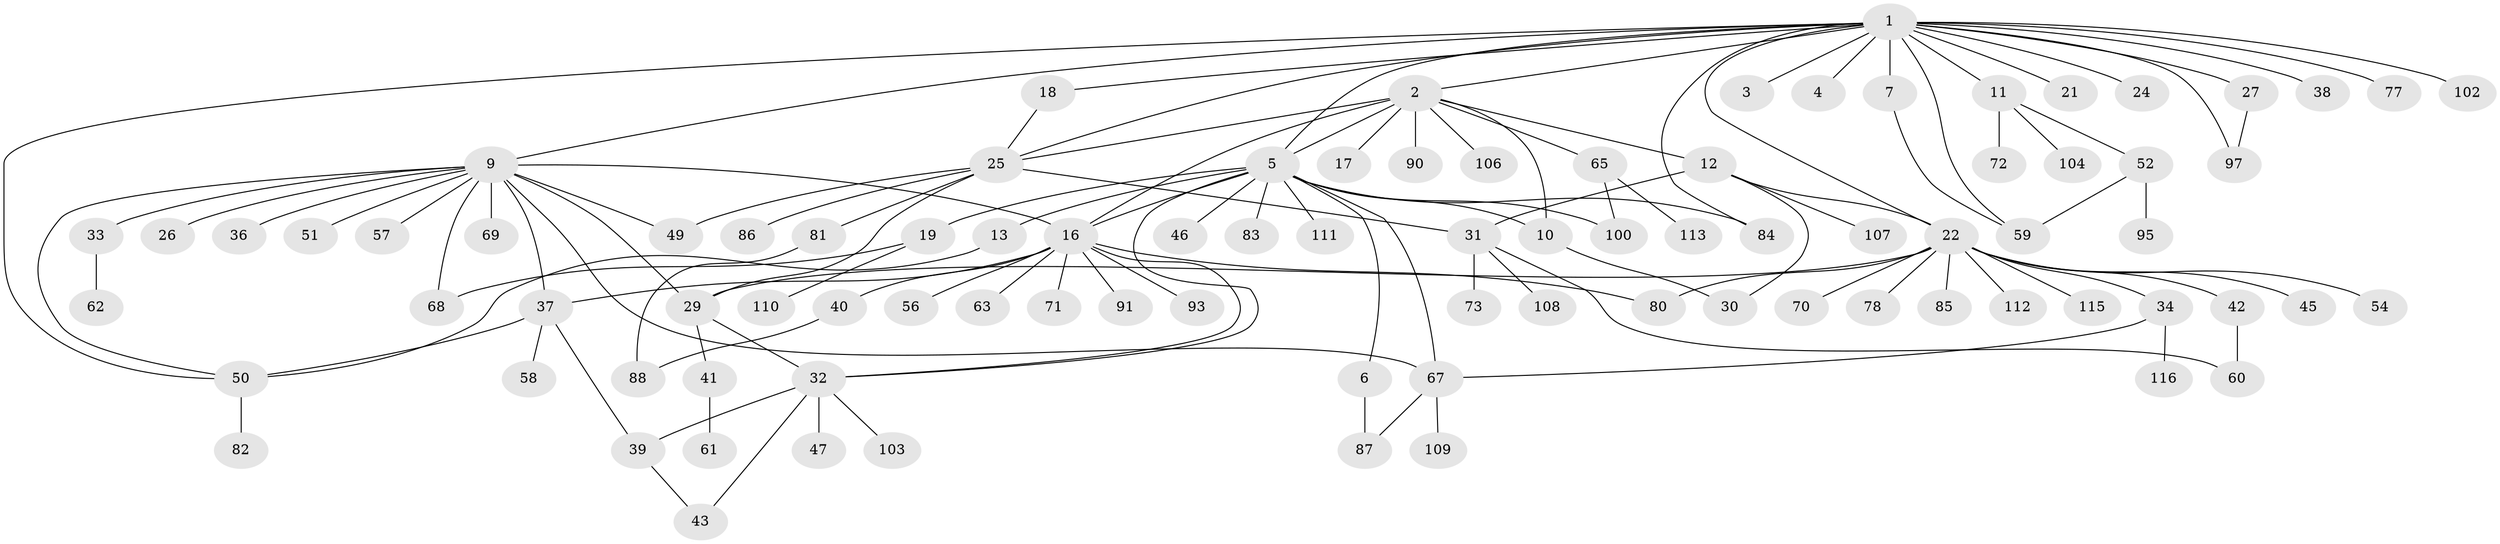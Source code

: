 // original degree distribution, {21: 0.008620689655172414, 12: 0.008620689655172414, 1: 0.49137931034482757, 15: 0.008620689655172414, 2: 0.25862068965517243, 8: 0.034482758620689655, 3: 0.07758620689655173, 4: 0.034482758620689655, 5: 0.017241379310344827, 6: 0.02586206896551724, 9: 0.017241379310344827, 7: 0.017241379310344827}
// Generated by graph-tools (version 1.1) at 2025/11/02/27/25 16:11:13]
// undirected, 90 vertices, 121 edges
graph export_dot {
graph [start="1"]
  node [color=gray90,style=filled];
  1 [super="+14"];
  2 [super="+8"];
  3;
  4;
  5 [super="+89"];
  6;
  7;
  9 [super="+20"];
  10;
  11 [super="+15"];
  12 [super="+55"];
  13;
  16 [super="+28"];
  17;
  18 [super="+76"];
  19 [super="+64"];
  21 [super="+35"];
  22 [super="+23"];
  24;
  25 [super="+44"];
  26;
  27;
  29 [super="+66"];
  30;
  31 [super="+74"];
  32 [super="+75"];
  33;
  34;
  36;
  37 [super="+48"];
  38;
  39 [super="+98"];
  40;
  41 [super="+53"];
  42;
  43 [super="+96"];
  45;
  46;
  47;
  49;
  50 [super="+99"];
  51;
  52 [super="+79"];
  54;
  56;
  57 [super="+92"];
  58;
  59;
  60;
  61;
  62;
  63;
  65;
  67 [super="+105"];
  68;
  69;
  70;
  71;
  72;
  73;
  77;
  78;
  80;
  81;
  82;
  83 [super="+101"];
  84;
  85;
  86 [super="+94"];
  87;
  88;
  90;
  91;
  93 [super="+114"];
  95;
  97;
  100;
  102;
  103;
  104;
  106;
  107;
  108;
  109;
  110;
  111;
  112;
  113;
  115;
  116;
  1 -- 2;
  1 -- 3;
  1 -- 4;
  1 -- 5;
  1 -- 7;
  1 -- 9;
  1 -- 11 [weight=2];
  1 -- 18;
  1 -- 21;
  1 -- 22;
  1 -- 24;
  1 -- 27;
  1 -- 38;
  1 -- 50;
  1 -- 59;
  1 -- 77;
  1 -- 84;
  1 -- 97;
  1 -- 102;
  1 -- 25;
  2 -- 5;
  2 -- 10;
  2 -- 12;
  2 -- 16 [weight=2];
  2 -- 17;
  2 -- 25;
  2 -- 65;
  2 -- 90;
  2 -- 106;
  5 -- 6;
  5 -- 10;
  5 -- 13;
  5 -- 19;
  5 -- 32;
  5 -- 46;
  5 -- 67;
  5 -- 83;
  5 -- 84;
  5 -- 100;
  5 -- 111;
  5 -- 16;
  6 -- 87;
  7 -- 59;
  9 -- 26;
  9 -- 37 [weight=2];
  9 -- 50;
  9 -- 51;
  9 -- 57;
  9 -- 69;
  9 -- 33;
  9 -- 67;
  9 -- 36;
  9 -- 68;
  9 -- 49;
  9 -- 29;
  9 -- 16;
  10 -- 30;
  11 -- 52;
  11 -- 104;
  11 -- 72;
  12 -- 22;
  12 -- 30;
  12 -- 107;
  12 -- 31;
  13 -- 50;
  16 -- 32;
  16 -- 40;
  16 -- 71;
  16 -- 91;
  16 -- 37;
  16 -- 80;
  16 -- 56;
  16 -- 93;
  16 -- 63;
  18 -- 25;
  19 -- 68;
  19 -- 110;
  22 -- 34;
  22 -- 54;
  22 -- 78;
  22 -- 85;
  22 -- 70;
  22 -- 42;
  22 -- 45;
  22 -- 80;
  22 -- 112;
  22 -- 115;
  22 -- 29;
  25 -- 29;
  25 -- 31;
  25 -- 81;
  25 -- 86;
  25 -- 49;
  27 -- 97;
  29 -- 32;
  29 -- 41;
  31 -- 60;
  31 -- 73;
  31 -- 108;
  32 -- 39;
  32 -- 43;
  32 -- 47;
  32 -- 103;
  33 -- 62;
  34 -- 116;
  34 -- 67;
  37 -- 39;
  37 -- 50;
  37 -- 58;
  39 -- 43;
  40 -- 88;
  41 -- 61;
  42 -- 60;
  50 -- 82;
  52 -- 95;
  52 -- 59;
  65 -- 100;
  65 -- 113;
  67 -- 109;
  67 -- 87;
  81 -- 88;
}
